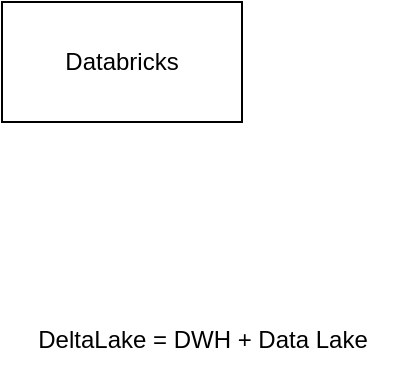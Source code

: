 <mxfile version="21.0.10" type="github">
  <diagram name="Page-1" id="mvxoPzZDPtbUDeEoAUA9">
    <mxGraphModel dx="1191" dy="795" grid="0" gridSize="10" guides="1" tooltips="1" connect="1" arrows="1" fold="1" page="1" pageScale="1" pageWidth="850" pageHeight="1100" math="0" shadow="0">
      <root>
        <mxCell id="0" />
        <mxCell id="1" parent="0" />
        <mxCell id="nMdtc5GlGOttccwo4Kmc-1" value="Databricks" style="rounded=0;whiteSpace=wrap;html=1;" vertex="1" parent="1">
          <mxGeometry x="36" y="49" width="120" height="60" as="geometry" />
        </mxCell>
        <mxCell id="nMdtc5GlGOttccwo4Kmc-3" value="DeltaLake = DWH + Data Lake" style="text;html=1;strokeColor=none;fillColor=none;align=center;verticalAlign=middle;whiteSpace=wrap;rounded=0;" vertex="1" parent="1">
          <mxGeometry x="36" y="197" width="201" height="41" as="geometry" />
        </mxCell>
      </root>
    </mxGraphModel>
  </diagram>
</mxfile>
